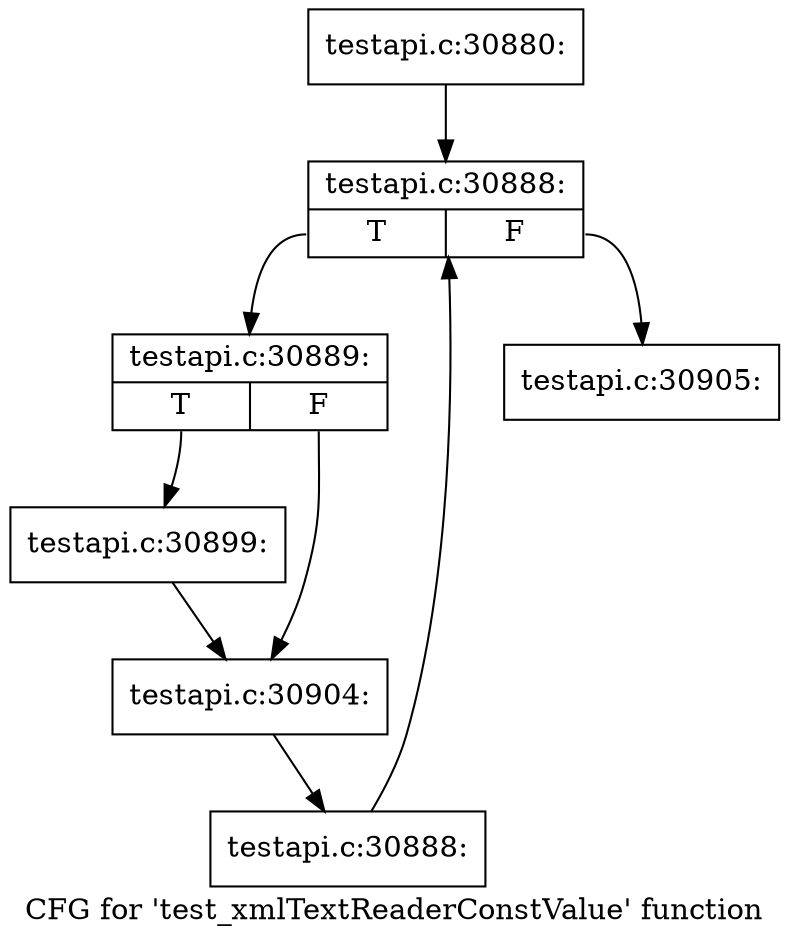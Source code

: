 digraph "CFG for 'test_xmlTextReaderConstValue' function" {
	label="CFG for 'test_xmlTextReaderConstValue' function";

	Node0x5152a50 [shape=record,label="{testapi.c:30880:}"];
	Node0x5152a50 -> Node0x515bd10;
	Node0x515bd10 [shape=record,label="{testapi.c:30888:|{<s0>T|<s1>F}}"];
	Node0x515bd10:s0 -> Node0x515bff0;
	Node0x515bd10:s1 -> Node0x515bb70;
	Node0x515bff0 [shape=record,label="{testapi.c:30889:|{<s0>T|<s1>F}}"];
	Node0x515bff0:s0 -> Node0x515ce40;
	Node0x515bff0:s1 -> Node0x515d610;
	Node0x515ce40 [shape=record,label="{testapi.c:30899:}"];
	Node0x515ce40 -> Node0x515d610;
	Node0x515d610 [shape=record,label="{testapi.c:30904:}"];
	Node0x515d610 -> Node0x515bf60;
	Node0x515bf60 [shape=record,label="{testapi.c:30888:}"];
	Node0x515bf60 -> Node0x515bd10;
	Node0x515bb70 [shape=record,label="{testapi.c:30905:}"];
}
